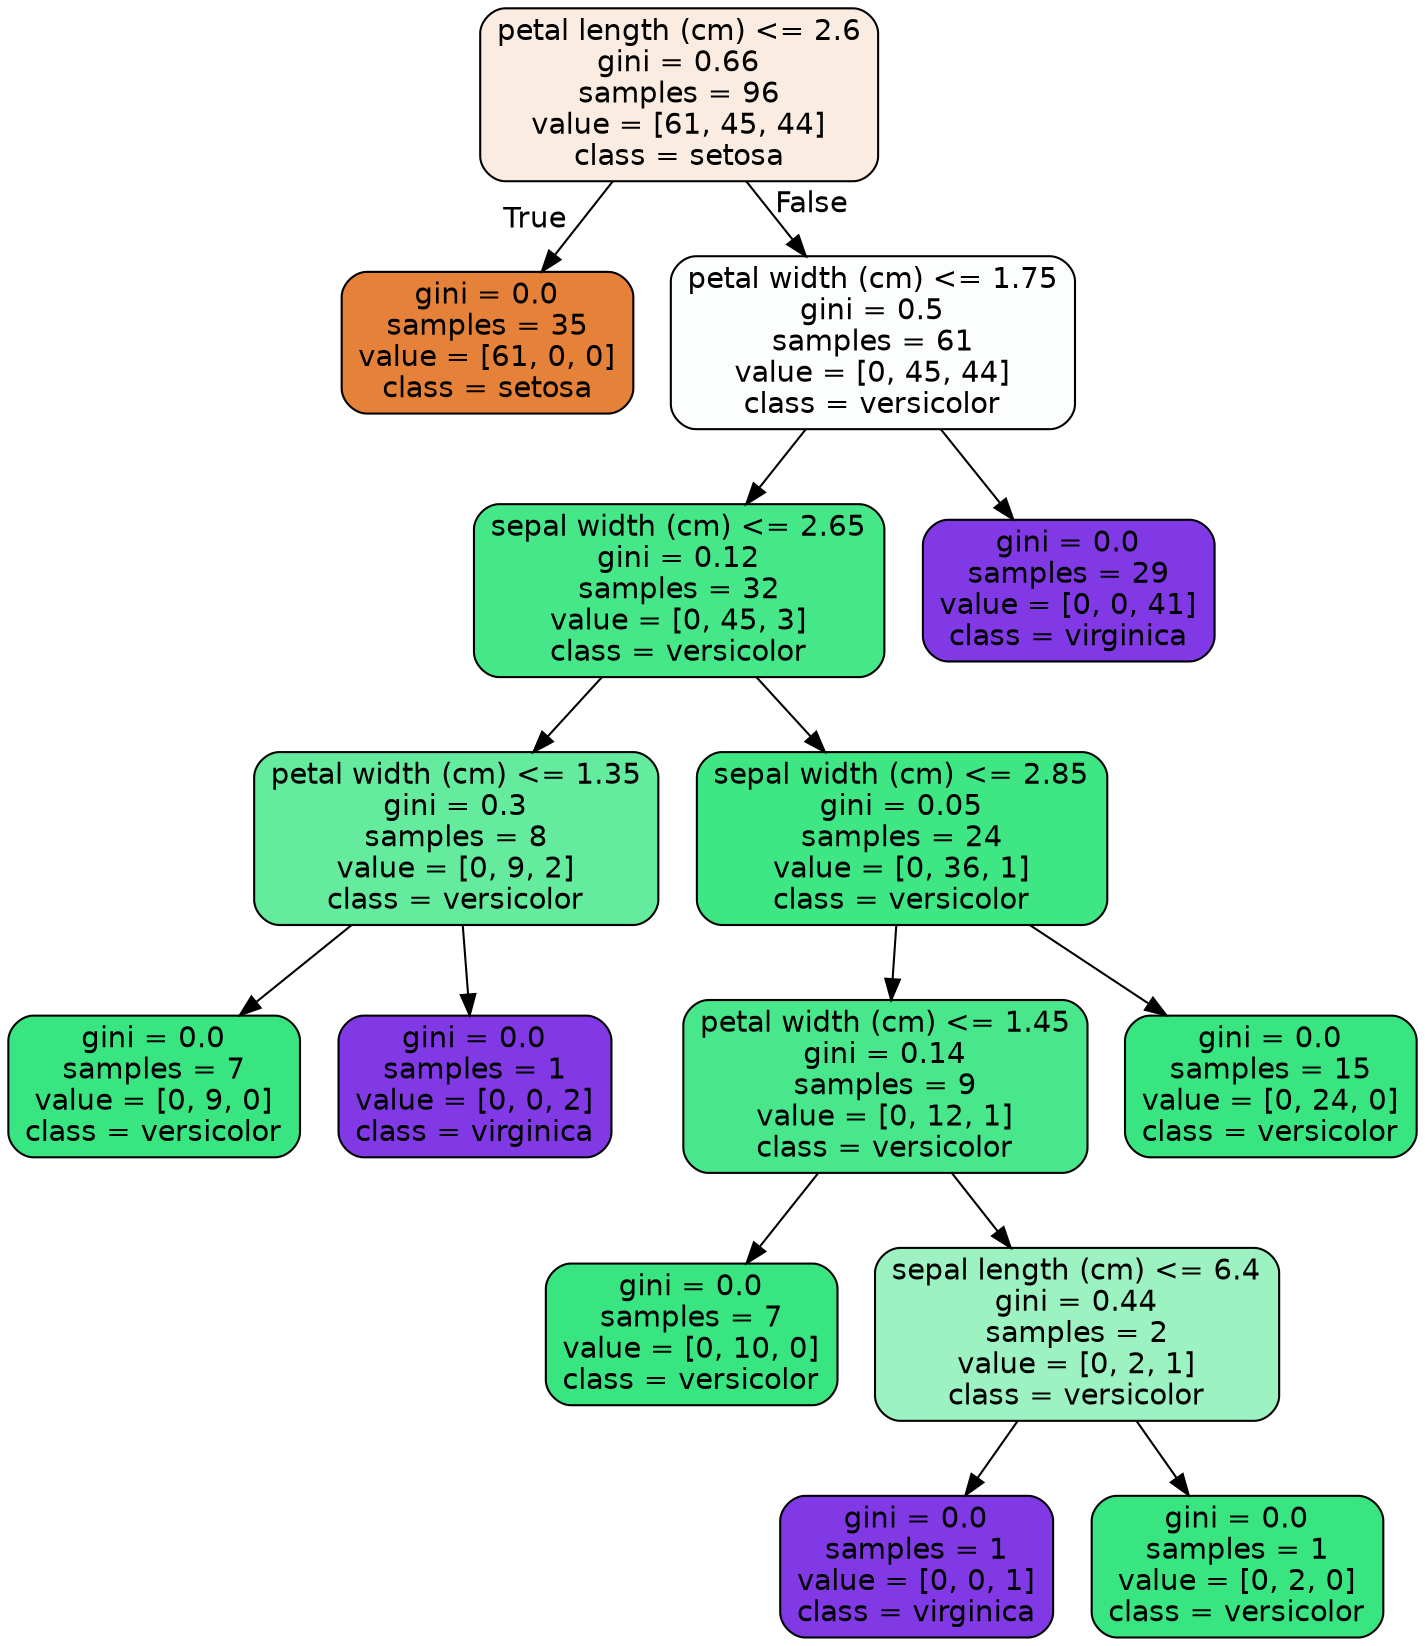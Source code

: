 digraph Tree {
node [shape=box, style="filled, rounded", color="black", fontname="helvetica"] ;
edge [fontname="helvetica"] ;
0 [label="petal length (cm) <= 2.6\ngini = 0.66\nsamples = 96\nvalue = [61, 45, 44]\nclass = setosa", fillcolor="#fbece1"] ;
1 [label="gini = 0.0\nsamples = 35\nvalue = [61, 0, 0]\nclass = setosa", fillcolor="#e58139"] ;
0 -> 1 [labeldistance=2.5, labelangle=45, headlabel="True"] ;
2 [label="petal width (cm) <= 1.75\ngini = 0.5\nsamples = 61\nvalue = [0, 45, 44]\nclass = versicolor", fillcolor="#fbfefc"] ;
0 -> 2 [labeldistance=2.5, labelangle=-45, headlabel="False"] ;
3 [label="sepal width (cm) <= 2.65\ngini = 0.12\nsamples = 32\nvalue = [0, 45, 3]\nclass = versicolor", fillcolor="#46e789"] ;
2 -> 3 ;
4 [label="petal width (cm) <= 1.35\ngini = 0.3\nsamples = 8\nvalue = [0, 9, 2]\nclass = versicolor", fillcolor="#65eb9d"] ;
3 -> 4 ;
5 [label="gini = 0.0\nsamples = 7\nvalue = [0, 9, 0]\nclass = versicolor", fillcolor="#39e581"] ;
4 -> 5 ;
6 [label="gini = 0.0\nsamples = 1\nvalue = [0, 0, 2]\nclass = virginica", fillcolor="#8139e5"] ;
4 -> 6 ;
7 [label="sepal width (cm) <= 2.85\ngini = 0.05\nsamples = 24\nvalue = [0, 36, 1]\nclass = versicolor", fillcolor="#3ee684"] ;
3 -> 7 ;
8 [label="petal width (cm) <= 1.45\ngini = 0.14\nsamples = 9\nvalue = [0, 12, 1]\nclass = versicolor", fillcolor="#49e78c"] ;
7 -> 8 ;
9 [label="gini = 0.0\nsamples = 7\nvalue = [0, 10, 0]\nclass = versicolor", fillcolor="#39e581"] ;
8 -> 9 ;
10 [label="sepal length (cm) <= 6.4\ngini = 0.44\nsamples = 2\nvalue = [0, 2, 1]\nclass = versicolor", fillcolor="#9cf2c0"] ;
8 -> 10 ;
11 [label="gini = 0.0\nsamples = 1\nvalue = [0, 0, 1]\nclass = virginica", fillcolor="#8139e5"] ;
10 -> 11 ;
12 [label="gini = 0.0\nsamples = 1\nvalue = [0, 2, 0]\nclass = versicolor", fillcolor="#39e581"] ;
10 -> 12 ;
13 [label="gini = 0.0\nsamples = 15\nvalue = [0, 24, 0]\nclass = versicolor", fillcolor="#39e581"] ;
7 -> 13 ;
14 [label="gini = 0.0\nsamples = 29\nvalue = [0, 0, 41]\nclass = virginica", fillcolor="#8139e5"] ;
2 -> 14 ;
}